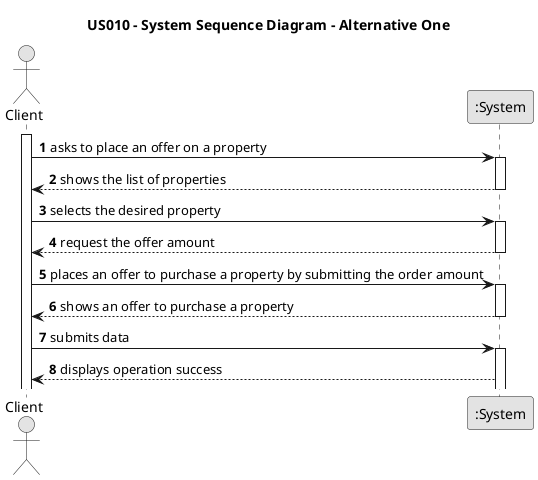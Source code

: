 @startuml

skinparam monochrome true
skinparam packageStyle rectangle
skinparam shadowing false

title US010 - System Sequence Diagram - Alternative One

autonumber

actor "Client" as Client
participant ":System" as System

activate Client

Client -> System : asks to place an offer on a property
activate System

System --> Client : shows the list of properties
deactivate System

Client -> System : selects the desired property
activate System

System --> Client : request the offer amount
deactivate System

Client -> System : places an offer to purchase a property by submitting the order amount
activate System

System --> Client : shows an offer to purchase a property
deactivate System

Client -> System : submits data
activate System

System --> Client : displays operation success

@enduml